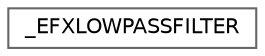 digraph "Graphical Class Hierarchy"
{
 // LATEX_PDF_SIZE
  bgcolor="transparent";
  edge [fontname=Helvetica,fontsize=10,labelfontname=Helvetica,labelfontsize=10];
  node [fontname=Helvetica,fontsize=10,shape=box,height=0.2,width=0.4];
  rankdir="LR";
  Node0 [id="Node000000",label="_EFXLOWPASSFILTER",height=0.2,width=0.4,color="grey40", fillcolor="white", style="filled",URL="$struct___e_f_x_l_o_w_p_a_s_s_f_i_l_t_e_r.html",tooltip=" "];
}
